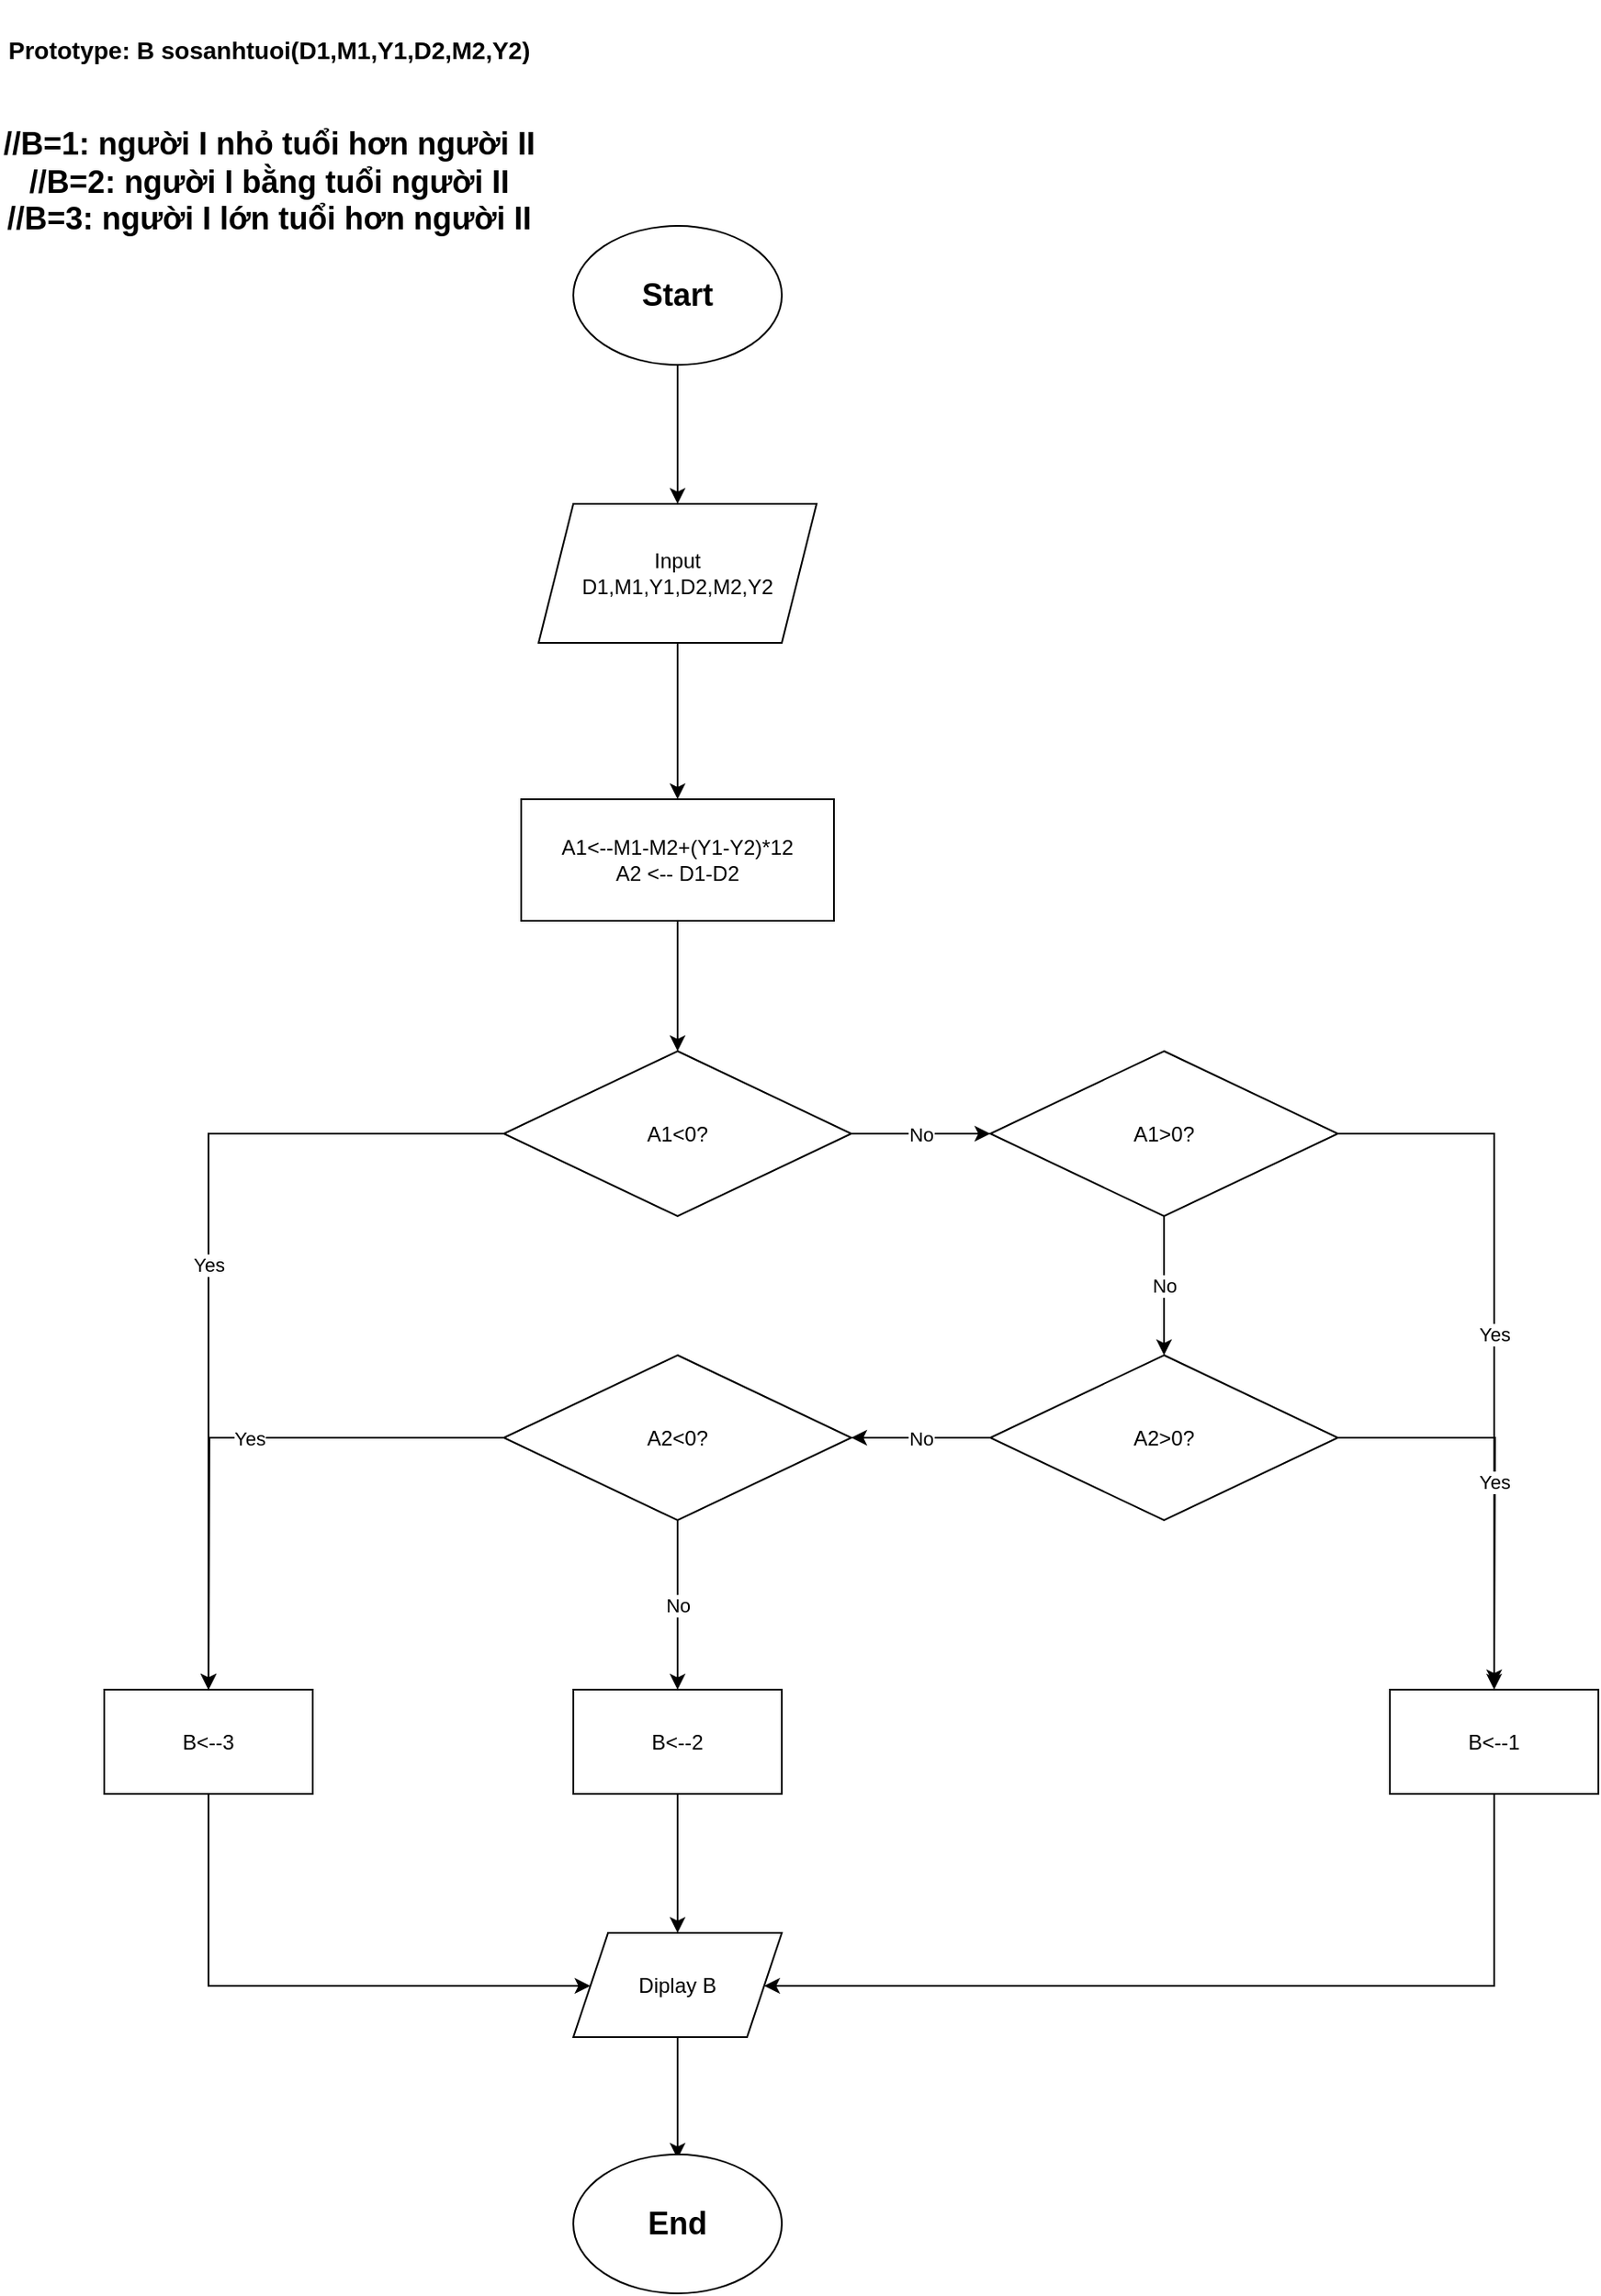 <mxfile version="24.0.4" type="google">
  <diagram name="Page-1" id="73Np9WKNEoZd9nuxSZmP">
    <mxGraphModel grid="1" page="1" gridSize="10" guides="1" tooltips="1" connect="1" arrows="1" fold="1" pageScale="1" pageWidth="850" pageHeight="1100" math="0" shadow="0">
      <root>
        <mxCell id="0" />
        <mxCell id="1" parent="0" />
        <mxCell id="FecBN2afqTWgRd2VFVrc-1" value="&lt;b&gt;&lt;font style=&quot;font-size: 14px;&quot;&gt;&lt;br&gt;Prototype: B sosanhtuoi(D1,M1,Y1,D2,M2,Y2)&lt;br&gt;&lt;/font&gt;&lt;/b&gt;" style="text;html=1;align=center;verticalAlign=middle;whiteSpace=wrap;rounded=0;" vertex="1" parent="1">
          <mxGeometry width="310" height="40" as="geometry" />
        </mxCell>
        <mxCell id="FecBN2afqTWgRd2VFVrc-2" value="&lt;b&gt;&lt;font style=&quot;font-size: 18px;&quot;&gt;&lt;br&gt;//B=1: người I nhỏ tuổi hơn người II&lt;br&gt;//B=2: người I bằng tuổi người II&lt;br&gt;//B=3: người I lớn tuổi hơn người II&lt;br&gt;&lt;br&gt;&lt;/font&gt;&lt;/b&gt;" style="text;html=1;align=center;verticalAlign=middle;whiteSpace=wrap;rounded=0;" vertex="1" parent="1">
          <mxGeometry y="40" width="310" height="130" as="geometry" />
        </mxCell>
        <mxCell id="FecBN2afqTWgRd2VFVrc-5" value="" style="edgeStyle=orthogonalEdgeStyle;rounded=0;orthogonalLoop=1;jettySize=auto;html=1;" edge="1" parent="1" source="FecBN2afqTWgRd2VFVrc-3" target="FecBN2afqTWgRd2VFVrc-4">
          <mxGeometry relative="1" as="geometry" />
        </mxCell>
        <mxCell id="FecBN2afqTWgRd2VFVrc-3" value="&lt;b&gt;&lt;font style=&quot;font-size: 18px;&quot;&gt;Start&lt;/font&gt;&lt;/b&gt;" style="ellipse;whiteSpace=wrap;html=1;" vertex="1" parent="1">
          <mxGeometry x="330" y="130" width="120" height="80" as="geometry" />
        </mxCell>
        <mxCell id="FecBN2afqTWgRd2VFVrc-7" value="" style="edgeStyle=orthogonalEdgeStyle;rounded=0;orthogonalLoop=1;jettySize=auto;html=1;" edge="1" parent="1" source="FecBN2afqTWgRd2VFVrc-4" target="FecBN2afqTWgRd2VFVrc-6">
          <mxGeometry relative="1" as="geometry" />
        </mxCell>
        <mxCell id="FecBN2afqTWgRd2VFVrc-4" value="Input &lt;br/&gt;D1,M1,Y1,D2,M2,Y2" style="shape=parallelogram;perimeter=parallelogramPerimeter;whiteSpace=wrap;html=1;fixedSize=1;" vertex="1" parent="1">
          <mxGeometry x="310" y="290" width="160" height="80" as="geometry" />
        </mxCell>
        <mxCell id="FecBN2afqTWgRd2VFVrc-11" value="" style="edgeStyle=orthogonalEdgeStyle;rounded=0;orthogonalLoop=1;jettySize=auto;html=1;" edge="1" parent="1" source="FecBN2afqTWgRd2VFVrc-6" target="FecBN2afqTWgRd2VFVrc-10">
          <mxGeometry relative="1" as="geometry" />
        </mxCell>
        <mxCell id="FecBN2afqTWgRd2VFVrc-6" value="&lt;br&gt;A1&amp;lt;--M1-M2+(Y1-Y2)*12&lt;br&gt;A2 &amp;lt;-- D1-D2&lt;br&gt;&lt;div&gt;&lt;br&gt;&lt;/div&gt;" style="whiteSpace=wrap;html=1;" vertex="1" parent="1">
          <mxGeometry x="300" y="460" width="180" height="70" as="geometry" />
        </mxCell>
        <mxCell id="FecBN2afqTWgRd2VFVrc-14" value="No" style="edgeStyle=orthogonalEdgeStyle;rounded=0;orthogonalLoop=1;jettySize=auto;html=1;" edge="1" parent="1" source="FecBN2afqTWgRd2VFVrc-10" target="FecBN2afqTWgRd2VFVrc-13">
          <mxGeometry relative="1" as="geometry" />
        </mxCell>
        <mxCell id="FecBN2afqTWgRd2VFVrc-27" value="Yes" style="edgeStyle=orthogonalEdgeStyle;rounded=0;orthogonalLoop=1;jettySize=auto;html=1;" edge="1" parent="1" source="FecBN2afqTWgRd2VFVrc-10" target="FecBN2afqTWgRd2VFVrc-26">
          <mxGeometry relative="1" as="geometry" />
        </mxCell>
        <mxCell id="FecBN2afqTWgRd2VFVrc-10" value="A1&amp;lt;0?" style="rhombus;whiteSpace=wrap;html=1;" vertex="1" parent="1">
          <mxGeometry x="290" y="605" width="200" height="95" as="geometry" />
        </mxCell>
        <mxCell id="FecBN2afqTWgRd2VFVrc-16" value="No" style="edgeStyle=orthogonalEdgeStyle;rounded=0;orthogonalLoop=1;jettySize=auto;html=1;" edge="1" parent="1" source="FecBN2afqTWgRd2VFVrc-13" target="FecBN2afqTWgRd2VFVrc-15">
          <mxGeometry relative="1" as="geometry" />
        </mxCell>
        <mxCell id="FecBN2afqTWgRd2VFVrc-31" value="Yes" style="edgeStyle=orthogonalEdgeStyle;rounded=0;orthogonalLoop=1;jettySize=auto;html=1;" edge="1" parent="1" source="FecBN2afqTWgRd2VFVrc-13" target="FecBN2afqTWgRd2VFVrc-30">
          <mxGeometry relative="1" as="geometry" />
        </mxCell>
        <mxCell id="FecBN2afqTWgRd2VFVrc-13" value="A1&amp;gt;0?" style="rhombus;whiteSpace=wrap;html=1;" vertex="1" parent="1">
          <mxGeometry x="570" y="605" width="200" height="95" as="geometry" />
        </mxCell>
        <mxCell id="FecBN2afqTWgRd2VFVrc-18" value="No" style="edgeStyle=orthogonalEdgeStyle;rounded=0;orthogonalLoop=1;jettySize=auto;html=1;" edge="1" parent="1" source="FecBN2afqTWgRd2VFVrc-15" target="FecBN2afqTWgRd2VFVrc-17">
          <mxGeometry relative="1" as="geometry" />
        </mxCell>
        <mxCell id="FecBN2afqTWgRd2VFVrc-33" value="Yes" style="edgeStyle=orthogonalEdgeStyle;rounded=0;orthogonalLoop=1;jettySize=auto;html=1;" edge="1" parent="1" source="FecBN2afqTWgRd2VFVrc-15">
          <mxGeometry relative="1" as="geometry">
            <mxPoint x="860" y="970" as="targetPoint" />
          </mxGeometry>
        </mxCell>
        <mxCell id="FecBN2afqTWgRd2VFVrc-15" value="A2&amp;gt;0?" style="rhombus;whiteSpace=wrap;html=1;" vertex="1" parent="1">
          <mxGeometry x="570" y="780" width="200" height="95" as="geometry" />
        </mxCell>
        <mxCell id="FecBN2afqTWgRd2VFVrc-20" value="No" style="edgeStyle=orthogonalEdgeStyle;rounded=0;orthogonalLoop=1;jettySize=auto;html=1;" edge="1" parent="1" source="FecBN2afqTWgRd2VFVrc-17" target="FecBN2afqTWgRd2VFVrc-19">
          <mxGeometry relative="1" as="geometry" />
        </mxCell>
        <mxCell id="FecBN2afqTWgRd2VFVrc-37" value="Yes" style="edgeStyle=orthogonalEdgeStyle;rounded=0;orthogonalLoop=1;jettySize=auto;html=1;align=left;" edge="1" parent="1" source="FecBN2afqTWgRd2VFVrc-17">
          <mxGeometry relative="1" as="geometry">
            <mxPoint x="120" y="972.5" as="targetPoint" />
          </mxGeometry>
        </mxCell>
        <mxCell id="FecBN2afqTWgRd2VFVrc-17" value="A2&lt;span style=&quot;background-color: initial;&quot;&gt;&amp;lt;0?&lt;/span&gt;" style="rhombus;whiteSpace=wrap;html=1;" vertex="1" parent="1">
          <mxGeometry x="290" y="780" width="200" height="95" as="geometry" />
        </mxCell>
        <mxCell id="FecBN2afqTWgRd2VFVrc-22" value="" style="edgeStyle=orthogonalEdgeStyle;rounded=0;orthogonalLoop=1;jettySize=auto;html=1;" edge="1" parent="1" source="FecBN2afqTWgRd2VFVrc-19" target="FecBN2afqTWgRd2VFVrc-21">
          <mxGeometry relative="1" as="geometry" />
        </mxCell>
        <mxCell id="FecBN2afqTWgRd2VFVrc-19" value="B&amp;lt;--2" style="whiteSpace=wrap;html=1;" vertex="1" parent="1">
          <mxGeometry x="330" y="972.5" width="120" height="60" as="geometry" />
        </mxCell>
        <mxCell id="FecBN2afqTWgRd2VFVrc-24" value="" style="edgeStyle=orthogonalEdgeStyle;rounded=0;orthogonalLoop=1;jettySize=auto;html=1;" edge="1" parent="1" source="FecBN2afqTWgRd2VFVrc-21">
          <mxGeometry relative="1" as="geometry">
            <mxPoint x="390" y="1242.5" as="targetPoint" />
          </mxGeometry>
        </mxCell>
        <mxCell id="FecBN2afqTWgRd2VFVrc-21" value="Diplay B" style="shape=parallelogram;perimeter=parallelogramPerimeter;whiteSpace=wrap;html=1;fixedSize=1;" vertex="1" parent="1">
          <mxGeometry x="330" y="1112.5" width="120" height="60" as="geometry" />
        </mxCell>
        <mxCell id="FecBN2afqTWgRd2VFVrc-25" value="&lt;b&gt;&lt;font style=&quot;font-size: 18px;&quot;&gt;End&lt;/font&gt;&lt;/b&gt;" style="ellipse;whiteSpace=wrap;html=1;" vertex="1" parent="1">
          <mxGeometry x="330" y="1240" width="120" height="80" as="geometry" />
        </mxCell>
        <mxCell id="FecBN2afqTWgRd2VFVrc-29" value="" style="edgeStyle=orthogonalEdgeStyle;rounded=0;orthogonalLoop=1;jettySize=auto;html=1;" edge="1" parent="1" source="FecBN2afqTWgRd2VFVrc-26">
          <mxGeometry relative="1" as="geometry">
            <mxPoint x="339.833" y="1143" as="targetPoint" />
            <Array as="points">
              <mxPoint x="120" y="1143" />
            </Array>
          </mxGeometry>
        </mxCell>
        <mxCell id="FecBN2afqTWgRd2VFVrc-26" value="B&amp;lt;--3" style="whiteSpace=wrap;html=1;" vertex="1" parent="1">
          <mxGeometry x="60" y="972.5" width="120" height="60" as="geometry" />
        </mxCell>
        <mxCell id="FecBN2afqTWgRd2VFVrc-35" value="" style="edgeStyle=orthogonalEdgeStyle;rounded=0;orthogonalLoop=1;jettySize=auto;html=1;" edge="1" parent="1" source="FecBN2afqTWgRd2VFVrc-30">
          <mxGeometry relative="1" as="geometry">
            <mxPoint x="439.833" y="1143" as="targetPoint" />
            <Array as="points">
              <mxPoint x="860" y="1143" />
            </Array>
          </mxGeometry>
        </mxCell>
        <mxCell id="FecBN2afqTWgRd2VFVrc-30" value="B&amp;lt;--1" style="whiteSpace=wrap;html=1;" vertex="1" parent="1">
          <mxGeometry x="800" y="972.5" width="120" height="60" as="geometry" />
        </mxCell>
      </root>
    </mxGraphModel>
  </diagram>
</mxfile>
